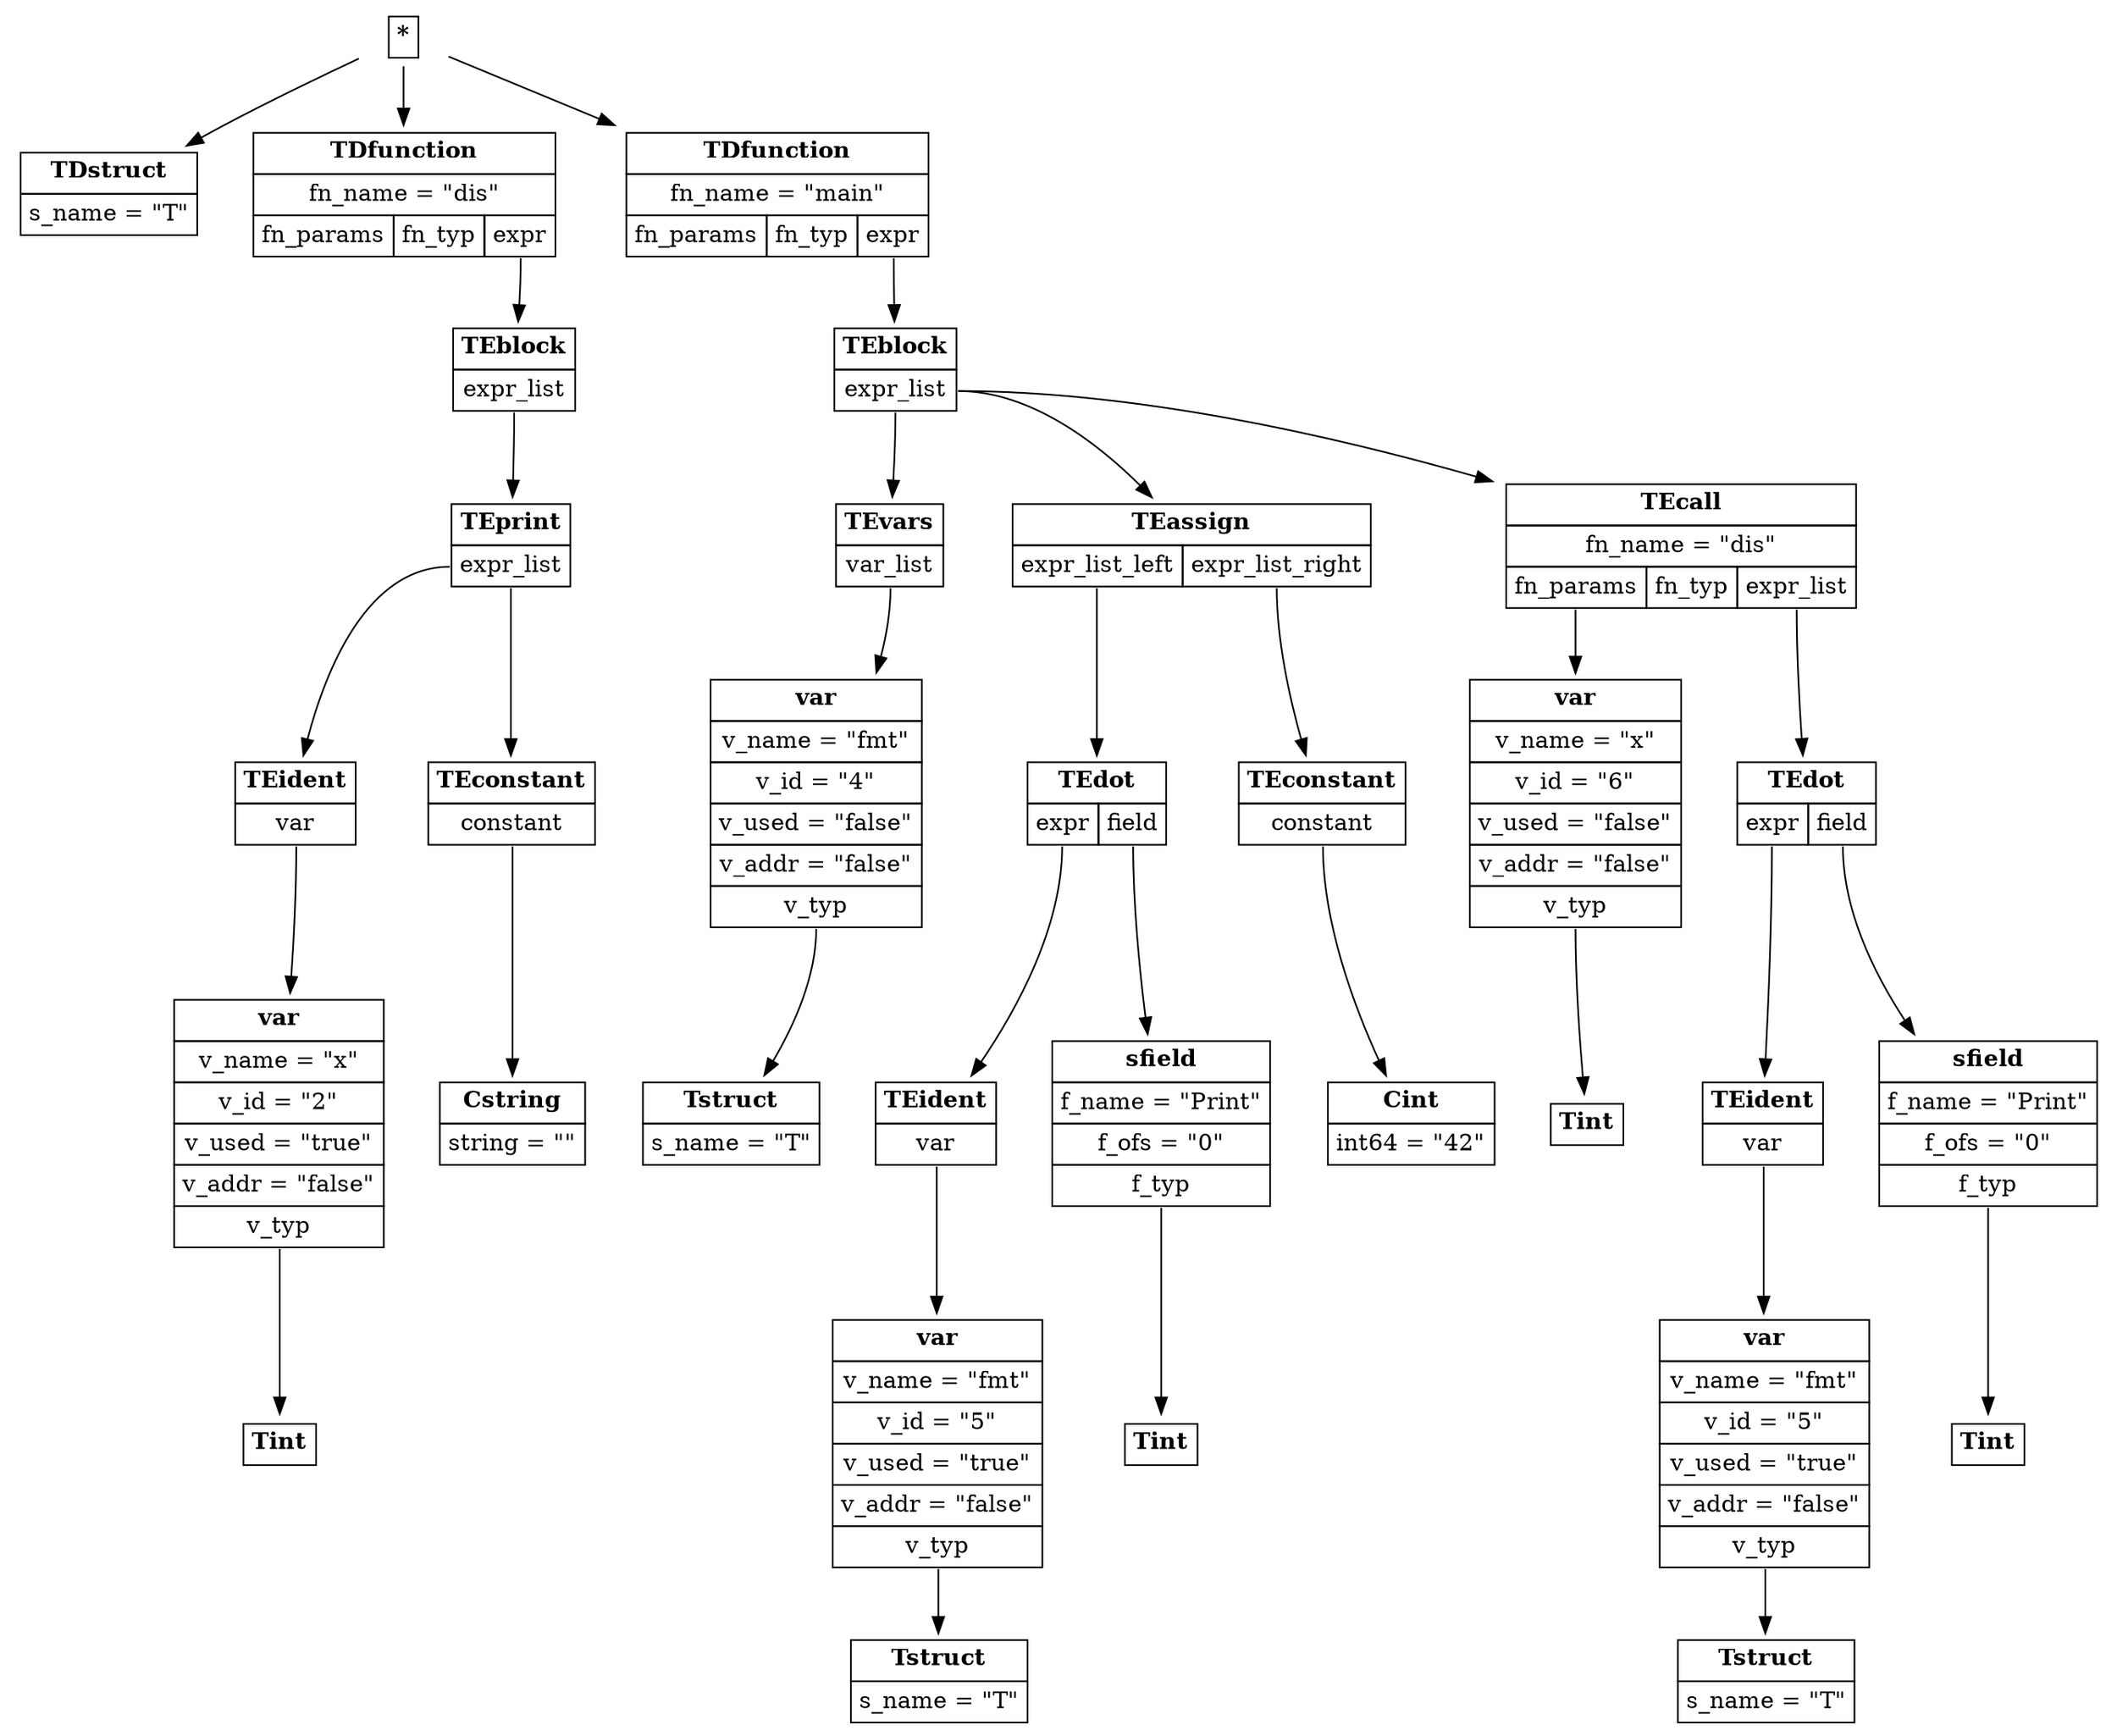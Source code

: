 digraph ast {
node [shape=plaintext];
root [label=<<table border='0' cellborder='1' cellspacing='0' cellpadding='4'><tr ><td colspan = '1'><b >*</b></td></tr></table>>]
TDstruct_1 [label=<<table border='0' cellborder='1' cellspacing='0' cellpadding='4'><tr ><td colspan = '1'><b >TDstruct</b></td></tr><tr ><td colspan = '1'>s_name = "T"</td></tr></table>>]
root -> TDstruct_1
TDfunction_2 [label=<<table border='0' cellborder='1' cellspacing='0' cellpadding='4'><tr ><td colspan = '3'><b >TDfunction</b></td></tr><tr ><td colspan = '3'>fn_name = "dis"</td></tr><tr ><td port='fn_params'>fn_params</td><td port='fn_typ'>fn_typ</td><td port='expr'>expr</td></tr></table>>]
root -> TDfunction_2
TEblock_3 [label=<<table border='0' cellborder='1' cellspacing='0' cellpadding='4'><tr ><td colspan = '1'><b >TEblock</b></td></tr><tr ><td port='expr_list'>expr_list</td></tr></table>>]
TDfunction_2:expr -> TEblock_3
TEprint_4 [label=<<table border='0' cellborder='1' cellspacing='0' cellpadding='4'><tr ><td colspan = '1'><b >TEprint</b></td></tr><tr ><td port='expr_list'>expr_list</td></tr></table>>]
TEblock_3:expr_list -> TEprint_4
TEident_5 [label=<<table border='0' cellborder='1' cellspacing='0' cellpadding='4'><tr ><td colspan = '1'><b >TEident</b></td></tr><tr ><td port='var'>var</td></tr></table>>]
TEprint_4:expr_list -> TEident_5
var_6 [label=<<table border='0' cellborder='1' cellspacing='0' cellpadding='4'><tr ><td colspan = '1'><b >var</b></td></tr><tr ><td colspan = '1'>v_name = "x"</td></tr><tr ><td colspan = '1'>v_id = "2"</td></tr><tr ><td colspan = '1'>v_used = "true"</td></tr><tr ><td colspan = '1'>v_addr = "false"</td></tr><tr ><td port='v_typ'>v_typ</td></tr></table>>]
TEident_5:var -> var_6
Tint_7 [label=<<table border='0' cellborder='1' cellspacing='0' cellpadding='4'><tr ><td colspan = '1'><b >Tint</b></td></tr></table>>]
var_6:v_typ -> Tint_7
TEconstant_8 [label=<<table border='0' cellborder='1' cellspacing='0' cellpadding='4'><tr ><td colspan = '1'><b >TEconstant</b></td></tr><tr ><td port='constant'>constant</td></tr></table>>]
TEprint_4:expr_list -> TEconstant_8
Cstring_9 [label=<<table border='0' cellborder='1' cellspacing='0' cellpadding='4'><tr ><td colspan = '1'><b >Cstring</b></td></tr><tr ><td colspan = '1'>string = "
"</td></tr></table>>]
TEconstant_8:constant -> Cstring_9
TDfunction_10 [label=<<table border='0' cellborder='1' cellspacing='0' cellpadding='4'><tr ><td colspan = '3'><b >TDfunction</b></td></tr><tr ><td colspan = '3'>fn_name = "main"</td></tr><tr ><td port='fn_params'>fn_params</td><td port='fn_typ'>fn_typ</td><td port='expr'>expr</td></tr></table>>]
root -> TDfunction_10
TEblock_11 [label=<<table border='0' cellborder='1' cellspacing='0' cellpadding='4'><tr ><td colspan = '1'><b >TEblock</b></td></tr><tr ><td port='expr_list'>expr_list</td></tr></table>>]
TDfunction_10:expr -> TEblock_11
TEvars_12 [label=<<table border='0' cellborder='1' cellspacing='0' cellpadding='4'><tr ><td colspan = '1'><b >TEvars</b></td></tr><tr ><td port='var_list'>var_list</td></tr></table>>]
TEblock_11:expr_list -> TEvars_12
var_13 [label=<<table border='0' cellborder='1' cellspacing='0' cellpadding='4'><tr ><td colspan = '1'><b >var</b></td></tr><tr ><td colspan = '1'>v_name = "fmt"</td></tr><tr ><td colspan = '1'>v_id = "4"</td></tr><tr ><td colspan = '1'>v_used = "false"</td></tr><tr ><td colspan = '1'>v_addr = "false"</td></tr><tr ><td port='v_typ'>v_typ</td></tr></table>>]
TEvars_12:var_list -> var_13
Tstruct_14 [label=<<table border='0' cellborder='1' cellspacing='0' cellpadding='4'><tr ><td colspan = '1'><b >Tstruct</b></td></tr><tr ><td colspan = '1'>s_name = "T"</td></tr></table>>]
var_13:v_typ -> Tstruct_14
TEassign_15 [label=<<table border='0' cellborder='1' cellspacing='0' cellpadding='4'><tr ><td colspan = '2'><b >TEassign</b></td></tr><tr ><td port='expr_list_left'>expr_list_left</td><td port='expr_list_right'>expr_list_right</td></tr></table>>]
TEblock_11:expr_list -> TEassign_15
TEdot_16 [label=<<table border='0' cellborder='1' cellspacing='0' cellpadding='4'><tr ><td colspan = '2'><b >TEdot</b></td></tr><tr ><td port='expr'>expr</td><td port='field'>field</td></tr></table>>]
TEassign_15:expr_list_left -> TEdot_16
TEident_17 [label=<<table border='0' cellborder='1' cellspacing='0' cellpadding='4'><tr ><td colspan = '1'><b >TEident</b></td></tr><tr ><td port='var'>var</td></tr></table>>]
TEdot_16:expr -> TEident_17
var_18 [label=<<table border='0' cellborder='1' cellspacing='0' cellpadding='4'><tr ><td colspan = '1'><b >var</b></td></tr><tr ><td colspan = '1'>v_name = "fmt"</td></tr><tr ><td colspan = '1'>v_id = "5"</td></tr><tr ><td colspan = '1'>v_used = "true"</td></tr><tr ><td colspan = '1'>v_addr = "false"</td></tr><tr ><td port='v_typ'>v_typ</td></tr></table>>]
TEident_17:var -> var_18
Tstruct_19 [label=<<table border='0' cellborder='1' cellspacing='0' cellpadding='4'><tr ><td colspan = '1'><b >Tstruct</b></td></tr><tr ><td colspan = '1'>s_name = "T"</td></tr></table>>]
var_18:v_typ -> Tstruct_19
sfield_20 [label=<<table border='0' cellborder='1' cellspacing='0' cellpadding='4'><tr ><td colspan = '1'><b >sfield</b></td></tr><tr ><td colspan = '1'>f_name = "Print"</td></tr><tr ><td colspan = '1'>f_ofs = "0"</td></tr><tr ><td port='f_typ'>f_typ</td></tr></table>>]
TEdot_16:field -> sfield_20
Tint_21 [label=<<table border='0' cellborder='1' cellspacing='0' cellpadding='4'><tr ><td colspan = '1'><b >Tint</b></td></tr></table>>]
sfield_20:f_typ -> Tint_21
TEconstant_22 [label=<<table border='0' cellborder='1' cellspacing='0' cellpadding='4'><tr ><td colspan = '1'><b >TEconstant</b></td></tr><tr ><td port='constant'>constant</td></tr></table>>]
TEassign_15:expr_list_right -> TEconstant_22
Cint_23 [label=<<table border='0' cellborder='1' cellspacing='0' cellpadding='4'><tr ><td colspan = '1'><b >Cint</b></td></tr><tr ><td colspan = '1'>int64 = "42"</td></tr></table>>]
TEconstant_22:constant -> Cint_23
TEcall_24 [label=<<table border='0' cellborder='1' cellspacing='0' cellpadding='4'><tr ><td colspan = '3'><b >TEcall</b></td></tr><tr ><td colspan = '3'>fn_name = "dis"</td></tr><tr ><td port='fn_params'>fn_params</td><td port='fn_typ'>fn_typ</td><td port='expr_list'>expr_list</td></tr></table>>]
TEblock_11:expr_list -> TEcall_24
var_25 [label=<<table border='0' cellborder='1' cellspacing='0' cellpadding='4'><tr ><td colspan = '1'><b >var</b></td></tr><tr ><td colspan = '1'>v_name = "x"</td></tr><tr ><td colspan = '1'>v_id = "6"</td></tr><tr ><td colspan = '1'>v_used = "false"</td></tr><tr ><td colspan = '1'>v_addr = "false"</td></tr><tr ><td port='v_typ'>v_typ</td></tr></table>>]
TEcall_24:fn_params -> var_25
Tint_26 [label=<<table border='0' cellborder='1' cellspacing='0' cellpadding='4'><tr ><td colspan = '1'><b >Tint</b></td></tr></table>>]
var_25:v_typ -> Tint_26
TEdot_27 [label=<<table border='0' cellborder='1' cellspacing='0' cellpadding='4'><tr ><td colspan = '2'><b >TEdot</b></td></tr><tr ><td port='expr'>expr</td><td port='field'>field</td></tr></table>>]
TEcall_24:expr_list -> TEdot_27
TEident_28 [label=<<table border='0' cellborder='1' cellspacing='0' cellpadding='4'><tr ><td colspan = '1'><b >TEident</b></td></tr><tr ><td port='var'>var</td></tr></table>>]
TEdot_27:expr -> TEident_28
var_29 [label=<<table border='0' cellborder='1' cellspacing='0' cellpadding='4'><tr ><td colspan = '1'><b >var</b></td></tr><tr ><td colspan = '1'>v_name = "fmt"</td></tr><tr ><td colspan = '1'>v_id = "5"</td></tr><tr ><td colspan = '1'>v_used = "true"</td></tr><tr ><td colspan = '1'>v_addr = "false"</td></tr><tr ><td port='v_typ'>v_typ</td></tr></table>>]
TEident_28:var -> var_29
Tstruct_30 [label=<<table border='0' cellborder='1' cellspacing='0' cellpadding='4'><tr ><td colspan = '1'><b >Tstruct</b></td></tr><tr ><td colspan = '1'>s_name = "T"</td></tr></table>>]
var_29:v_typ -> Tstruct_30
sfield_31 [label=<<table border='0' cellborder='1' cellspacing='0' cellpadding='4'><tr ><td colspan = '1'><b >sfield</b></td></tr><tr ><td colspan = '1'>f_name = "Print"</td></tr><tr ><td colspan = '1'>f_ofs = "0"</td></tr><tr ><td port='f_typ'>f_typ</td></tr></table>>]
TEdot_27:field -> sfield_31
Tint_32 [label=<<table border='0' cellborder='1' cellspacing='0' cellpadding='4'><tr ><td colspan = '1'><b >Tint</b></td></tr></table>>]
sfield_31:f_typ -> Tint_32
}